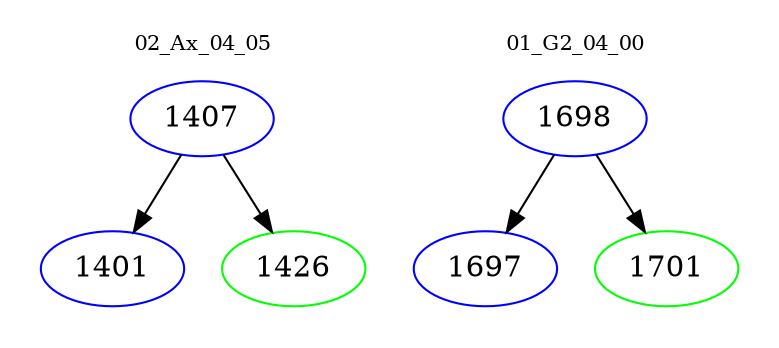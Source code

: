 digraph{
subgraph cluster_0 {
color = white
label = "02_Ax_04_05";
fontsize=10;
T0_1407 [label="1407", color="blue"]
T0_1407 -> T0_1401 [color="black"]
T0_1401 [label="1401", color="blue"]
T0_1407 -> T0_1426 [color="black"]
T0_1426 [label="1426", color="green"]
}
subgraph cluster_1 {
color = white
label = "01_G2_04_00";
fontsize=10;
T1_1698 [label="1698", color="blue"]
T1_1698 -> T1_1697 [color="black"]
T1_1697 [label="1697", color="blue"]
T1_1698 -> T1_1701 [color="black"]
T1_1701 [label="1701", color="green"]
}
}

